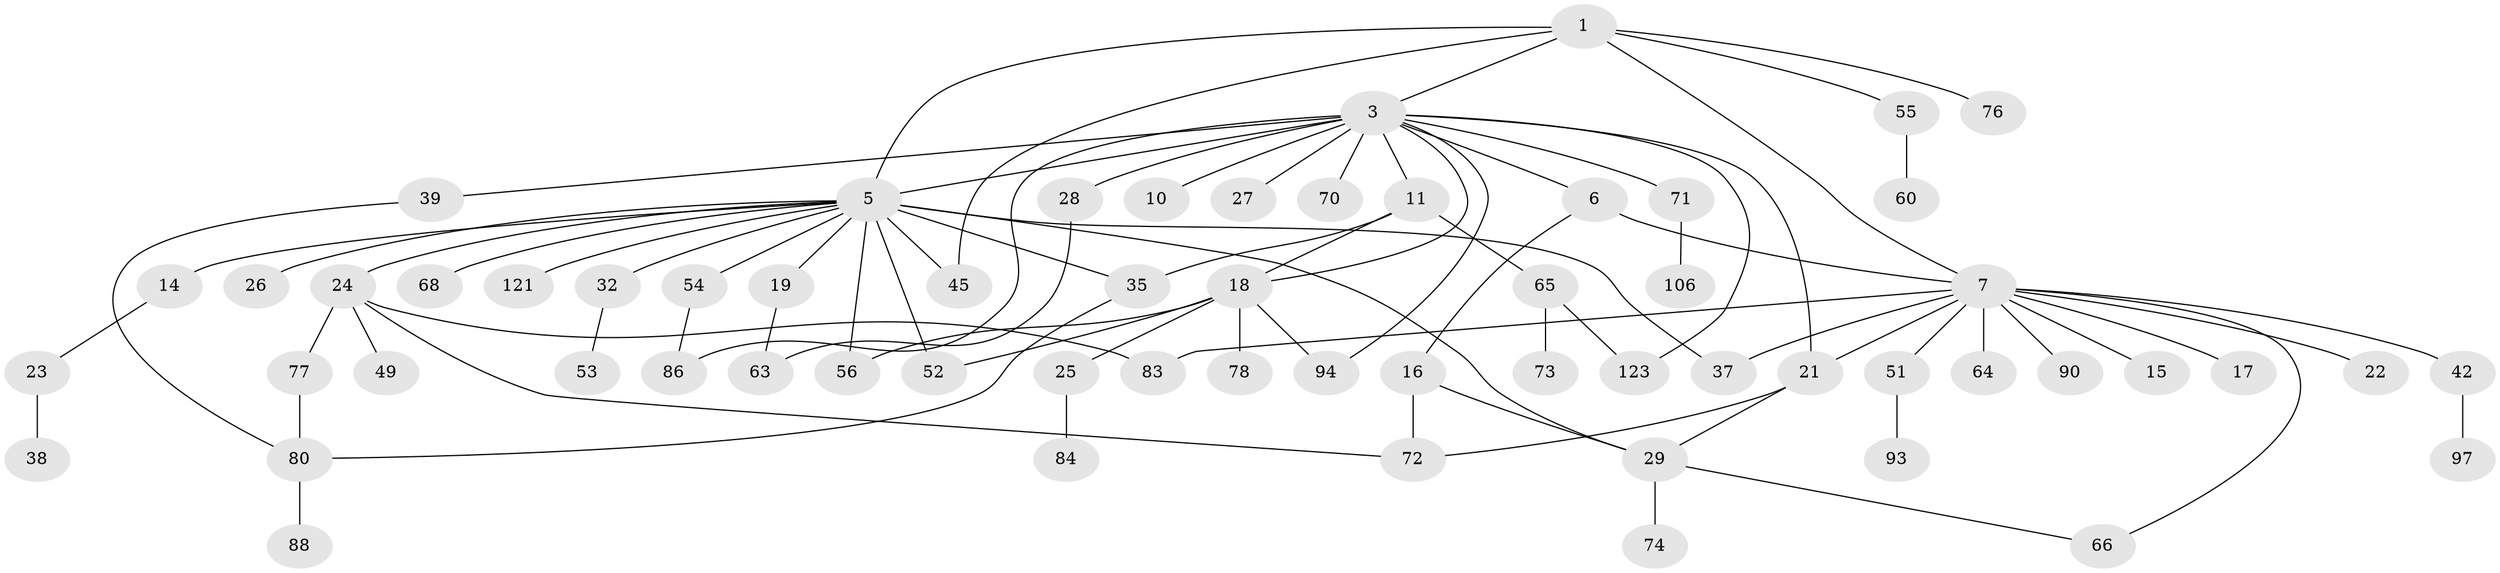 // original degree distribution, {2: 0.376, 5: 0.024, 8: 0.008, 4: 0.088, 3: 0.176, 6: 0.024, 1: 0.296, 12: 0.008}
// Generated by graph-tools (version 1.1) at 2025/13/03/09/25 04:13:26]
// undirected, 62 vertices, 82 edges
graph export_dot {
graph [start="1"]
  node [color=gray90,style=filled];
  1 [super="+2+104"];
  3 [super="+46+30+113+4"];
  5 [super="+13+20"];
  6;
  7 [super="+9+8+12"];
  10;
  11;
  14;
  15 [super="+117+61"];
  16 [super="+47"];
  17;
  18 [super="+34"];
  19;
  21 [super="+102"];
  22;
  23 [super="+101"];
  24 [super="+48"];
  25 [super="+58"];
  26;
  27 [super="+44+95"];
  28;
  29 [super="+69+59"];
  32;
  35 [super="+81"];
  37 [super="+43+115+107"];
  38 [super="+67"];
  39 [super="+50"];
  42 [super="+57"];
  45 [super="+99+100"];
  49;
  51;
  52;
  53 [super="+62"];
  54;
  55 [super="+109"];
  56;
  60 [super="+82"];
  63 [super="+122"];
  64;
  65;
  66 [super="+79"];
  68 [super="+111"];
  70;
  71 [super="+89"];
  72 [super="+118"];
  73;
  74;
  76 [super="+96"];
  77;
  78;
  80 [super="+87"];
  83 [super="+103"];
  84;
  86;
  88;
  90 [super="+116"];
  93 [super="+120"];
  94 [super="+108"];
  97;
  106 [super="+124"];
  121;
  123;
  1 -- 3;
  1 -- 7;
  1 -- 55;
  1 -- 76;
  1 -- 45;
  1 -- 5;
  3 -- 123;
  3 -- 70;
  3 -- 39;
  3 -- 71;
  3 -- 94;
  3 -- 5 [weight=2];
  3 -- 86;
  3 -- 18;
  3 -- 6;
  3 -- 10;
  3 -- 11;
  3 -- 21;
  3 -- 27;
  3 -- 28;
  5 -- 32;
  5 -- 37;
  5 -- 45 [weight=2];
  5 -- 14;
  5 -- 19;
  5 -- 52;
  5 -- 54;
  5 -- 121;
  5 -- 26;
  5 -- 35;
  5 -- 68;
  5 -- 24;
  5 -- 56;
  5 -- 29;
  6 -- 16;
  6 -- 7;
  7 -- 17;
  7 -- 90;
  7 -- 83;
  7 -- 22;
  7 -- 42;
  7 -- 15;
  7 -- 51;
  7 -- 64;
  7 -- 66;
  7 -- 37;
  7 -- 21;
  11 -- 18;
  11 -- 65;
  11 -- 35;
  14 -- 23;
  16 -- 72;
  16 -- 29;
  18 -- 25;
  18 -- 78;
  18 -- 52;
  18 -- 94;
  18 -- 56;
  19 -- 63;
  21 -- 72;
  21 -- 29;
  23 -- 38;
  24 -- 49;
  24 -- 77;
  24 -- 83;
  24 -- 72;
  25 -- 84;
  28 -- 63;
  29 -- 66;
  29 -- 74;
  32 -- 53;
  35 -- 80;
  39 -- 80;
  42 -- 97;
  51 -- 93;
  54 -- 86;
  55 -- 60;
  65 -- 73;
  65 -- 123;
  71 -- 106;
  77 -- 80;
  80 -- 88;
}
